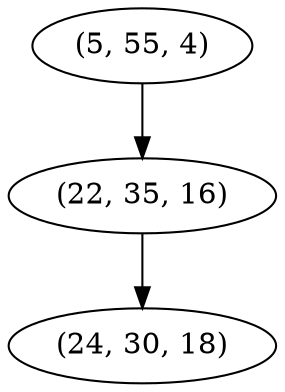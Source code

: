 digraph tree {
    "(5, 55, 4)";
    "(22, 35, 16)";
    "(24, 30, 18)";
    "(5, 55, 4)" -> "(22, 35, 16)";
    "(22, 35, 16)" -> "(24, 30, 18)";
}
